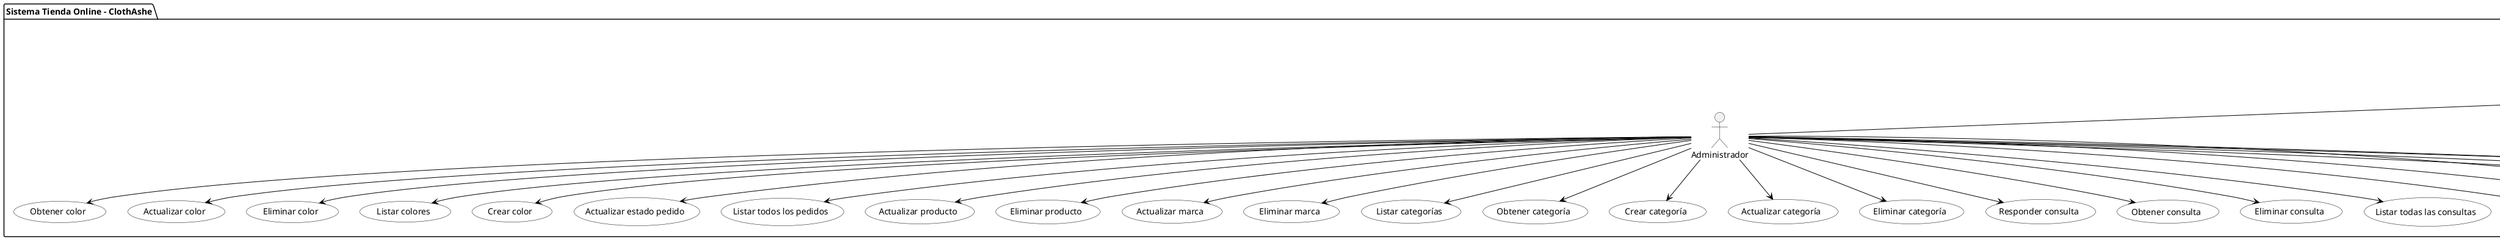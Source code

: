 @startuml
skinparam usecase {
  BorderColor Black
  BackgroundColor White
  ArrowColor Black
}

package "Sistema Tienda Online - ClothAshe" {

  actor Owner
  actor Administrador
  actor Cliente

  /' Direcciones '/
  usecase "Obtener dirección" as UC1
  usecase "Actualizar dirección" as UC2
  usecase "Eliminar dirección" as UC3
  usecase "Listar direcciones" as UC4
  usecase "Crear dirección" as UC5
  usecase "Listar direcciones de usuario" as UC6
  usecase "Listar mis direcciones" as UC7

  /' Favoritos '/
  usecase "Agregar favorito" as UC8
  usecase "Ver favorito" as UC9
  usecase "Eliminar favorito" as UC10
  usecase "Ver favoritos de usuario" as UC11
  usecase "Ver mis favoritos" as UC12

  /' Colores '/
  usecase "Obtener color" as UC13
  usecase "Actualizar color" as UC14
  usecase "Eliminar color" as UC15
  usecase "Listar colores" as UC16
  usecase "Crear color" as UC17

  /' Carrito '/
  usecase "Agregar al carrito" as UC18
  usecase "Actualizar item carrito" as UC19
  usecase "Eliminar item carrito" as UC20
  usecase "Ver carrito" as UC21
  usecase "Calcular subtotal" as UC22
  usecase "Vaciar carrito" as UC23

  /' Pedidos '/
  usecase "Crear pedido" as UC24
  usecase "Actualizar estado pedido" as UC25
  usecase "Cancelar pedido" as UC26
  usecase "Devolver pedido" as UC27
  usecase "Procesar pago" as UC28
  usecase "Obtener pedido" as UC29
  usecase "Listar mis pedidos" as UC30
  usecase "Listar todos los pedidos" as UC31

  /' Productos '/
  usecase "Listar productos" as UC32
  usecase "Obtener producto" as UC33
  usecase "Crear producto" as UC34
  usecase "Actualizar producto" as UC35
  usecase "Eliminar producto" as UC36
  usecase "Ver top productos" as UC37
  usecase "Filtrar por stock" as UC38
  usecase "Filtrar por precio" as UC39
  usecase "Filtrar por categoría" as UC40

  /' Tallas '/
  usecase "Listar tallas" as UC41
  usecase "Obtener talla" as UC42
  usecase "Crear talla" as UC43
  usecase "Actualizar talla" as UC44
  usecase "Eliminar talla" as UC45

  /' Marcas '/
  usecase "Listar marcas" as UC46
  usecase "Obtener marca" as UC47
  usecase "Crear marca" as UC48
  usecase "Actualizar marca" as UC49
  usecase "Eliminar marca" as UC50

  /' Categorías '/
  usecase "Listar categorías" as UC51
  usecase "Obtener categoría" as UC52
  usecase "Crear categoría" as UC53
  usecase "Actualizar categoría" as UC54
  usecase "Eliminar categoría" as UC55

  /' Consultas '/
  usecase "Crear consulta" as UC56
  usecase "Responder consulta" as UC57
  usecase "Obtener consulta" as UC58
  usecase "Eliminar consulta" as UC59
  usecase "Listar mis consultas" as UC60
  usecase "Listar todas las consultas" as UC61

  /' Comentarios '/
  usecase "Crear comentario" as UC62
  usecase "Obtener comentario" as UC63
  usecase "Actualizar comentario" as UC64
  usecase "Eliminar comentario" as UC65
  usecase "Listar comentarios" as UC66
  usecase "Listar por usuario" as UC67
  usecase "Listar por producto" as UC68
  usecase "Listar mis comentarios" as UC69

  /' Usuario '/
  usecase "Ver perfil" as UC70
  usecase "Actualizar perfil" as UC71
  usecase "Eliminar cuenta" as UC72
  usecase "Cambiar contraseña" as UC73
  usecase "Cambiar rol" as UC74
  usecase "Bloquear usuario" as UC75
  usecase "Listar usuarios" as UC76
  usecase "Obtener usuario" as UC77
  usecase "Eliminar usuario" as UC78
  usecase "Buscar usuario" as UC79
  usecase "Listar usuarios bloqueados" as UC80

  /' Autenticación '/
  usecase "Registrar" as UC81
  usecase "Login" as UC82
}

' Relaciones entre actores y casos de uso
Cliente --> UC1
Cliente --> UC2
Cliente --> UC3
Cliente --> UC4
Cliente --> UC5
Cliente --> UC6
Cliente --> UC7
Cliente --> UC8
Cliente --> UC9
Cliente --> UC10
Cliente --> UC11
Cliente --> UC12
Cliente --> UC18
Cliente --> UC19
Cliente --> UC20
Cliente --> UC21
Cliente --> UC22
Cliente --> UC23
Cliente --> UC24
Cliente --> UC26
Cliente --> UC28
Cliente --> UC29
Cliente --> UC30
Cliente --> UC33
Cliente --> UC32
Cliente --> UC37
Cliente --> UC38
Cliente --> UC39
Cliente --> UC40
Cliente --> UC42
Cliente --> UC41
Cliente --> UC43
Cliente --> UC69
Cliente --> UC62
Cliente --> UC67
Cliente --> UC68
Cliente --> UC56
Cliente --> UC60
Cliente --> UC70
Cliente --> UC71
Cliente --> UC72
Cliente --> UC73
Cliente --> UC79

Administrador --> UC13
Administrador --> UC14
Administrador --> UC15
Administrador --> UC16
Administrador --> UC17
Administrador --> UC25
Administrador --> UC31
Administrador --> UC35
Administrador --> UC36
Administrador --> UC49
Administrador --> UC50
Administrador --> UC51
Administrador --> UC52
Administrador --> UC53
Administrador --> UC54
Administrador --> UC55
Administrador --> UC57
Administrador --> UC58
Administrador --> UC59
Administrador --> UC61
Administrador --> UC63
Administrador --> UC65
Administrador --> UC66
Administrador --> UC76
Administrador --> UC77
Administrador --> UC78
Administrador --> UC80

' Generalización: Owner puede todo
Owner <|-- Administrador
Owner <|-- Cliente

@endumlduml